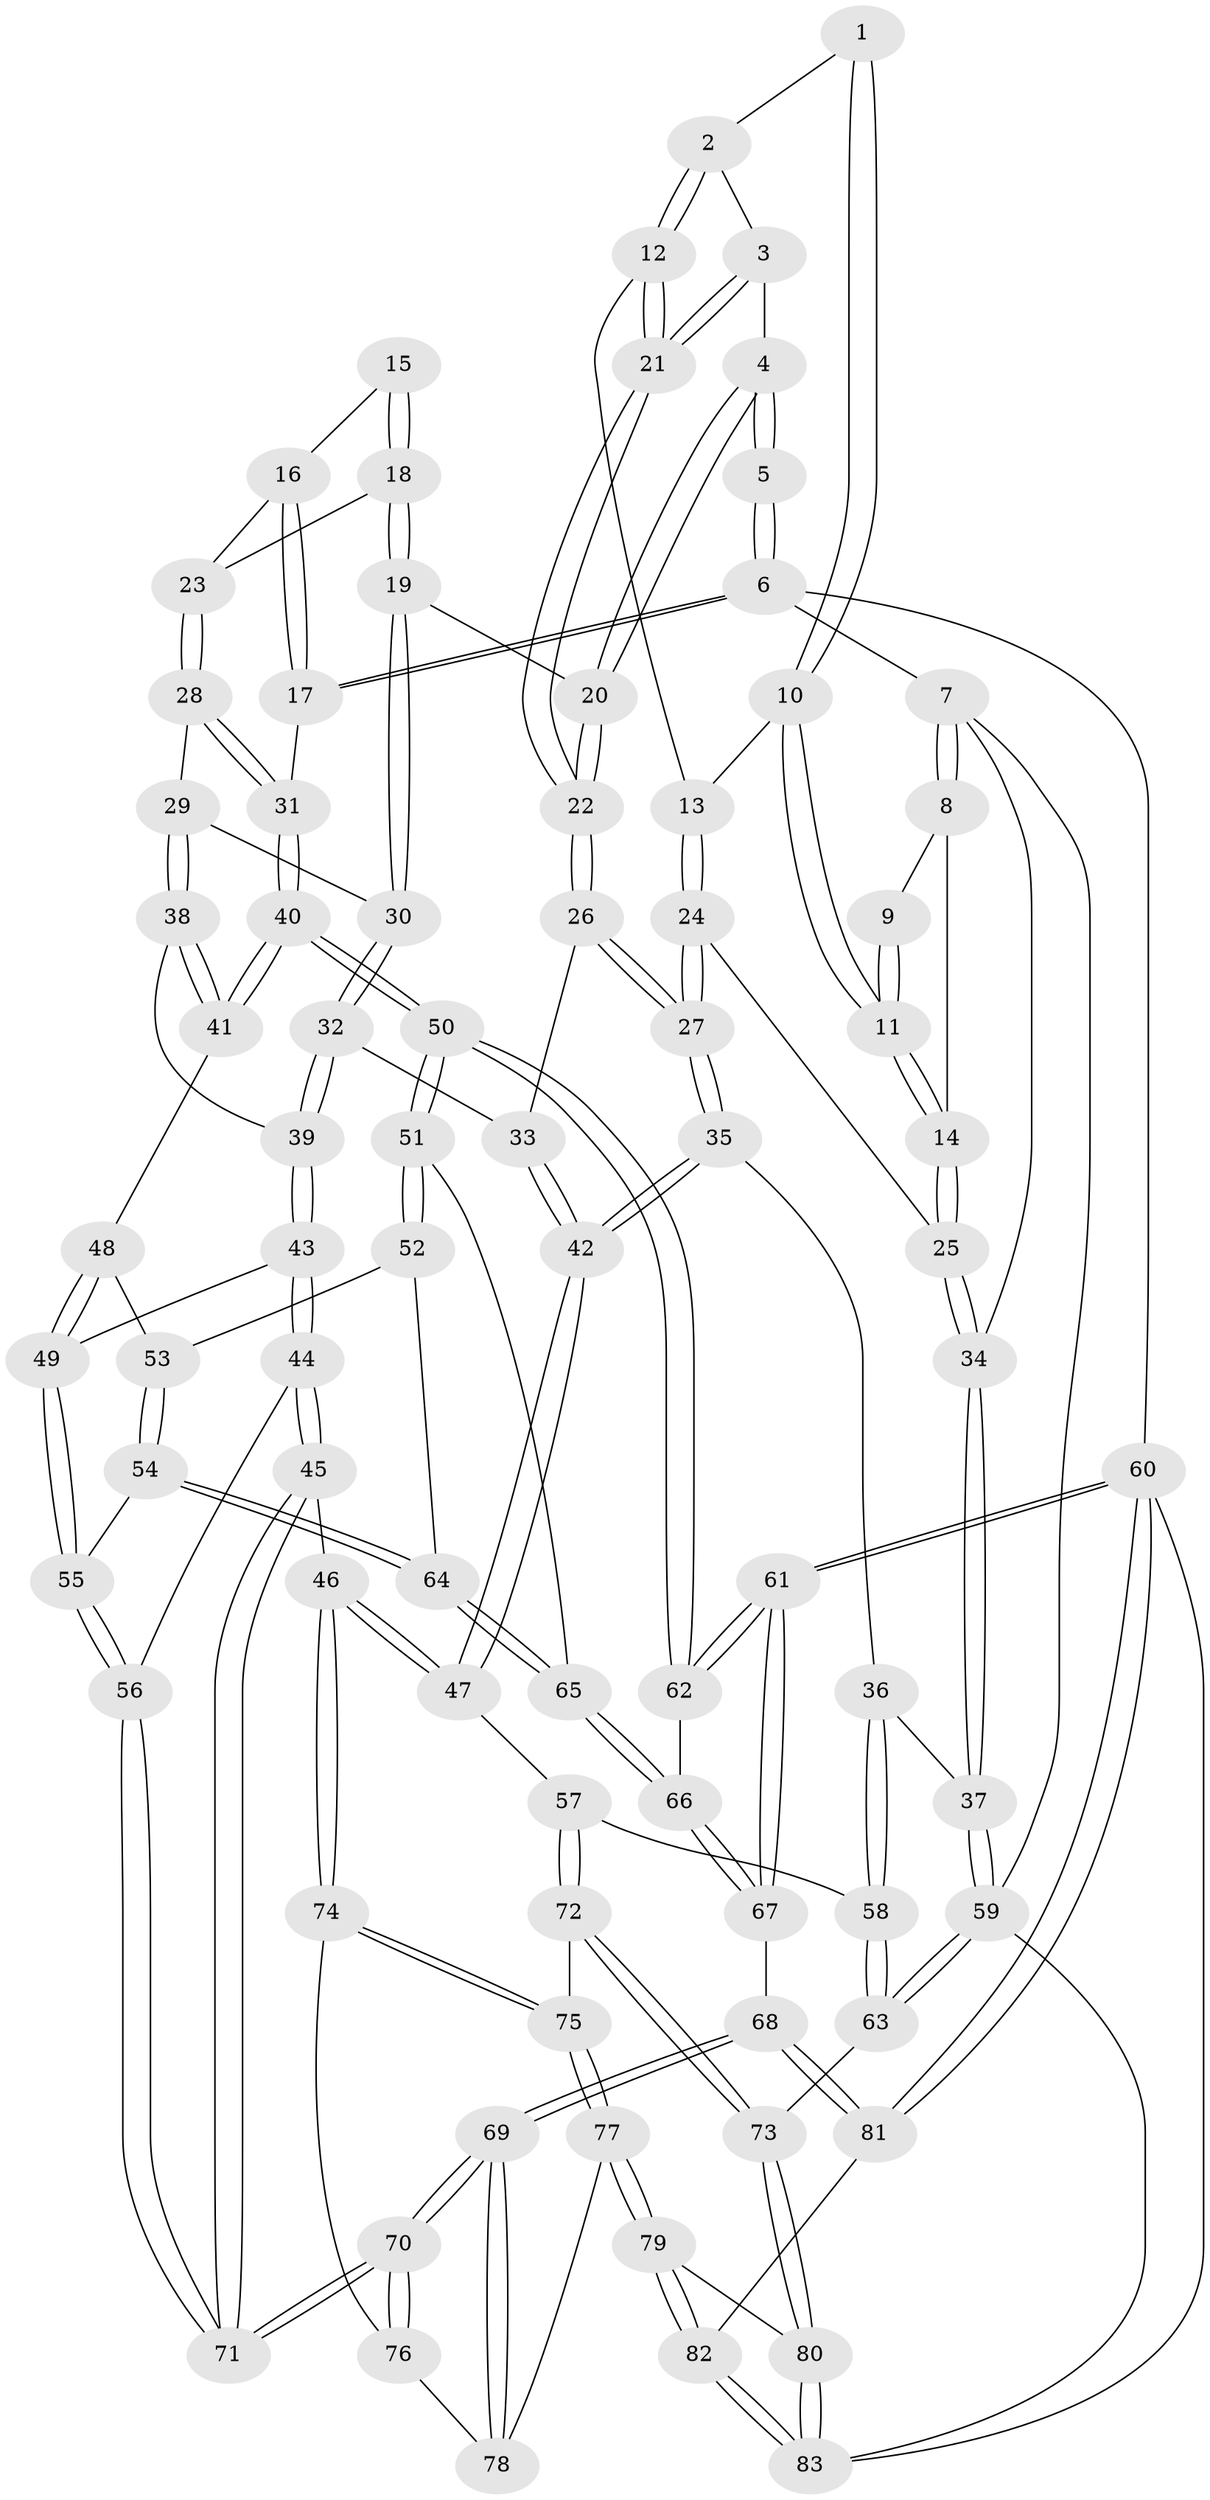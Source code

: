 // Generated by graph-tools (version 1.1) at 2025/27/03/09/25 03:27:12]
// undirected, 83 vertices, 204 edges
graph export_dot {
graph [start="1"]
  node [color=gray90,style=filled];
  1 [pos="+0.48666675839140167+0"];
  2 [pos="+0.5200015777841266+0"];
  3 [pos="+0.7150162550161052+0"];
  4 [pos="+0.731906765801788+0"];
  5 [pos="+0.7775179631760037+0"];
  6 [pos="+1+0"];
  7 [pos="+0+0"];
  8 [pos="+0+0"];
  9 [pos="+0.24890404267447108+0"];
  10 [pos="+0.39594338566834825+0.03810215527129774"];
  11 [pos="+0.3198476374936552+0.11552852585070728"];
  12 [pos="+0.5110064825056068+0.11605502643338124"];
  13 [pos="+0.4977107079304615+0.1129808448278945"];
  14 [pos="+0.28004463528559326+0.1758046631868342"];
  15 [pos="+0.8851746610668068+0"];
  16 [pos="+0.962979645756071+0.09334104613024344"];
  17 [pos="+1+0.03393298053480502"];
  18 [pos="+0.8939977489143717+0.1423700104579463"];
  19 [pos="+0.7930258277908437+0.12780541452615057"];
  20 [pos="+0.7365110735698026+0"];
  21 [pos="+0.5423208321784323+0.1465400110661837"];
  22 [pos="+0.5825958723703764+0.2289517402262169"];
  23 [pos="+0.9006995354704553+0.14525813613992847"];
  24 [pos="+0.28655696747949216+0.18892603571980407"];
  25 [pos="+0.2799294519411875+0.1764785793666032"];
  26 [pos="+0.5830220363389712+0.23323480956372175"];
  27 [pos="+0.3116413019223499+0.2611567079957136"];
  28 [pos="+0.9293703224323809+0.21365258662507478"];
  29 [pos="+0.8630708988661231+0.28574246499975886"];
  30 [pos="+0.7609308549570997+0.20004922884498913"];
  31 [pos="+1+0.2760306881987733"];
  32 [pos="+0.6314359651835864+0.26579218862299553"];
  33 [pos="+0.5889272180971814+0.23995868061203157"];
  34 [pos="+0+0.13089314429303672"];
  35 [pos="+0.3113168054471458+0.26271133448118617"];
  36 [pos="+0.14545613420067974+0.3949978062761454"];
  37 [pos="+0+0.3296645111709201"];
  38 [pos="+0.8637448363676015+0.35887059501390595"];
  39 [pos="+0.6459264537719365+0.30114570559599424"];
  40 [pos="+1+0.5147499748490171"];
  41 [pos="+0.8646742251104785+0.36092020842716266"];
  42 [pos="+0.41966556877244854+0.48673350275326555"];
  43 [pos="+0.6509357163580376+0.4036464832501674"];
  44 [pos="+0.5618239987358025+0.5102875647440482"];
  45 [pos="+0.4664223584573044+0.5357534347127261"];
  46 [pos="+0.45243111350793935+0.5318030158684326"];
  47 [pos="+0.4244307011086174+0.5163355663064195"];
  48 [pos="+0.8037342517610911+0.4306140933014591"];
  49 [pos="+0.7185447587085118+0.43944908185962017"];
  50 [pos="+1+0.5645941045979412"];
  51 [pos="+0.9549306643504766+0.5844705713305238"];
  52 [pos="+0.8894661188852111+0.5716524517148369"];
  53 [pos="+0.8044125165312065+0.43347595440405895"];
  54 [pos="+0.769627073186134+0.5850787429063486"];
  55 [pos="+0.7394599040815946+0.5826502385000106"];
  56 [pos="+0.6979262662420002+0.5989464651540323"];
  57 [pos="+0.3381810872452504+0.5527091748186141"];
  58 [pos="+0.19646773766778067+0.5189186134883474"];
  59 [pos="+0+0.6765154466145233"];
  60 [pos="+1+1"];
  61 [pos="+1+1"];
  62 [pos="+1+0.6469989997104632"];
  63 [pos="+0.026173086061178505+0.7129039338233593"];
  64 [pos="+0.7699457560186047+0.5851864101386098"];
  65 [pos="+0.8078146271124044+0.7308633351709352"];
  66 [pos="+0.7686474393265524+0.8721457807623113"];
  67 [pos="+0.7676942217266224+0.8731165649276955"];
  68 [pos="+0.6353705224196146+0.9724464010946546"];
  69 [pos="+0.6332611356710068+0.9680818708036836"];
  70 [pos="+0.620367045902954+0.8597005194945773"];
  71 [pos="+0.6183033499169309+0.8383722742708963"];
  72 [pos="+0.2786585483222376+0.7190389717645084"];
  73 [pos="+0.07553634876673064+0.7481095184513512"];
  74 [pos="+0.4247919861711625+0.656887226276008"];
  75 [pos="+0.3095525899322677+0.7490996710431287"];
  76 [pos="+0.4220342313871637+0.6812001727898312"];
  77 [pos="+0.33991886667390653+0.7825848550748981"];
  78 [pos="+0.3932388578209839+0.7989441267588462"];
  79 [pos="+0.1889945519160356+0.9813887722741488"];
  80 [pos="+0.0773741421116121+0.7522275796325762"];
  81 [pos="+0.6290787826806791+1"];
  82 [pos="+0.22883790667415219+1"];
  83 [pos="+0+1"];
  1 -- 2;
  1 -- 10;
  1 -- 10;
  2 -- 3;
  2 -- 12;
  2 -- 12;
  3 -- 4;
  3 -- 21;
  3 -- 21;
  4 -- 5;
  4 -- 5;
  4 -- 20;
  4 -- 20;
  5 -- 6;
  5 -- 6;
  6 -- 7;
  6 -- 17;
  6 -- 17;
  6 -- 60;
  7 -- 8;
  7 -- 8;
  7 -- 34;
  7 -- 59;
  8 -- 9;
  8 -- 14;
  9 -- 11;
  9 -- 11;
  10 -- 11;
  10 -- 11;
  10 -- 13;
  11 -- 14;
  11 -- 14;
  12 -- 13;
  12 -- 21;
  12 -- 21;
  13 -- 24;
  13 -- 24;
  14 -- 25;
  14 -- 25;
  15 -- 16;
  15 -- 18;
  15 -- 18;
  16 -- 17;
  16 -- 17;
  16 -- 23;
  17 -- 31;
  18 -- 19;
  18 -- 19;
  18 -- 23;
  19 -- 20;
  19 -- 30;
  19 -- 30;
  20 -- 22;
  20 -- 22;
  21 -- 22;
  21 -- 22;
  22 -- 26;
  22 -- 26;
  23 -- 28;
  23 -- 28;
  24 -- 25;
  24 -- 27;
  24 -- 27;
  25 -- 34;
  25 -- 34;
  26 -- 27;
  26 -- 27;
  26 -- 33;
  27 -- 35;
  27 -- 35;
  28 -- 29;
  28 -- 31;
  28 -- 31;
  29 -- 30;
  29 -- 38;
  29 -- 38;
  30 -- 32;
  30 -- 32;
  31 -- 40;
  31 -- 40;
  32 -- 33;
  32 -- 39;
  32 -- 39;
  33 -- 42;
  33 -- 42;
  34 -- 37;
  34 -- 37;
  35 -- 36;
  35 -- 42;
  35 -- 42;
  36 -- 37;
  36 -- 58;
  36 -- 58;
  37 -- 59;
  37 -- 59;
  38 -- 39;
  38 -- 41;
  38 -- 41;
  39 -- 43;
  39 -- 43;
  40 -- 41;
  40 -- 41;
  40 -- 50;
  40 -- 50;
  41 -- 48;
  42 -- 47;
  42 -- 47;
  43 -- 44;
  43 -- 44;
  43 -- 49;
  44 -- 45;
  44 -- 45;
  44 -- 56;
  45 -- 46;
  45 -- 71;
  45 -- 71;
  46 -- 47;
  46 -- 47;
  46 -- 74;
  46 -- 74;
  47 -- 57;
  48 -- 49;
  48 -- 49;
  48 -- 53;
  49 -- 55;
  49 -- 55;
  50 -- 51;
  50 -- 51;
  50 -- 62;
  50 -- 62;
  51 -- 52;
  51 -- 52;
  51 -- 65;
  52 -- 53;
  52 -- 64;
  53 -- 54;
  53 -- 54;
  54 -- 55;
  54 -- 64;
  54 -- 64;
  55 -- 56;
  55 -- 56;
  56 -- 71;
  56 -- 71;
  57 -- 58;
  57 -- 72;
  57 -- 72;
  58 -- 63;
  58 -- 63;
  59 -- 63;
  59 -- 63;
  59 -- 83;
  60 -- 61;
  60 -- 61;
  60 -- 81;
  60 -- 81;
  60 -- 83;
  61 -- 62;
  61 -- 62;
  61 -- 67;
  61 -- 67;
  62 -- 66;
  63 -- 73;
  64 -- 65;
  64 -- 65;
  65 -- 66;
  65 -- 66;
  66 -- 67;
  66 -- 67;
  67 -- 68;
  68 -- 69;
  68 -- 69;
  68 -- 81;
  68 -- 81;
  69 -- 70;
  69 -- 70;
  69 -- 78;
  69 -- 78;
  70 -- 71;
  70 -- 71;
  70 -- 76;
  70 -- 76;
  72 -- 73;
  72 -- 73;
  72 -- 75;
  73 -- 80;
  73 -- 80;
  74 -- 75;
  74 -- 75;
  74 -- 76;
  75 -- 77;
  75 -- 77;
  76 -- 78;
  77 -- 78;
  77 -- 79;
  77 -- 79;
  79 -- 80;
  79 -- 82;
  79 -- 82;
  80 -- 83;
  80 -- 83;
  81 -- 82;
  82 -- 83;
  82 -- 83;
}
